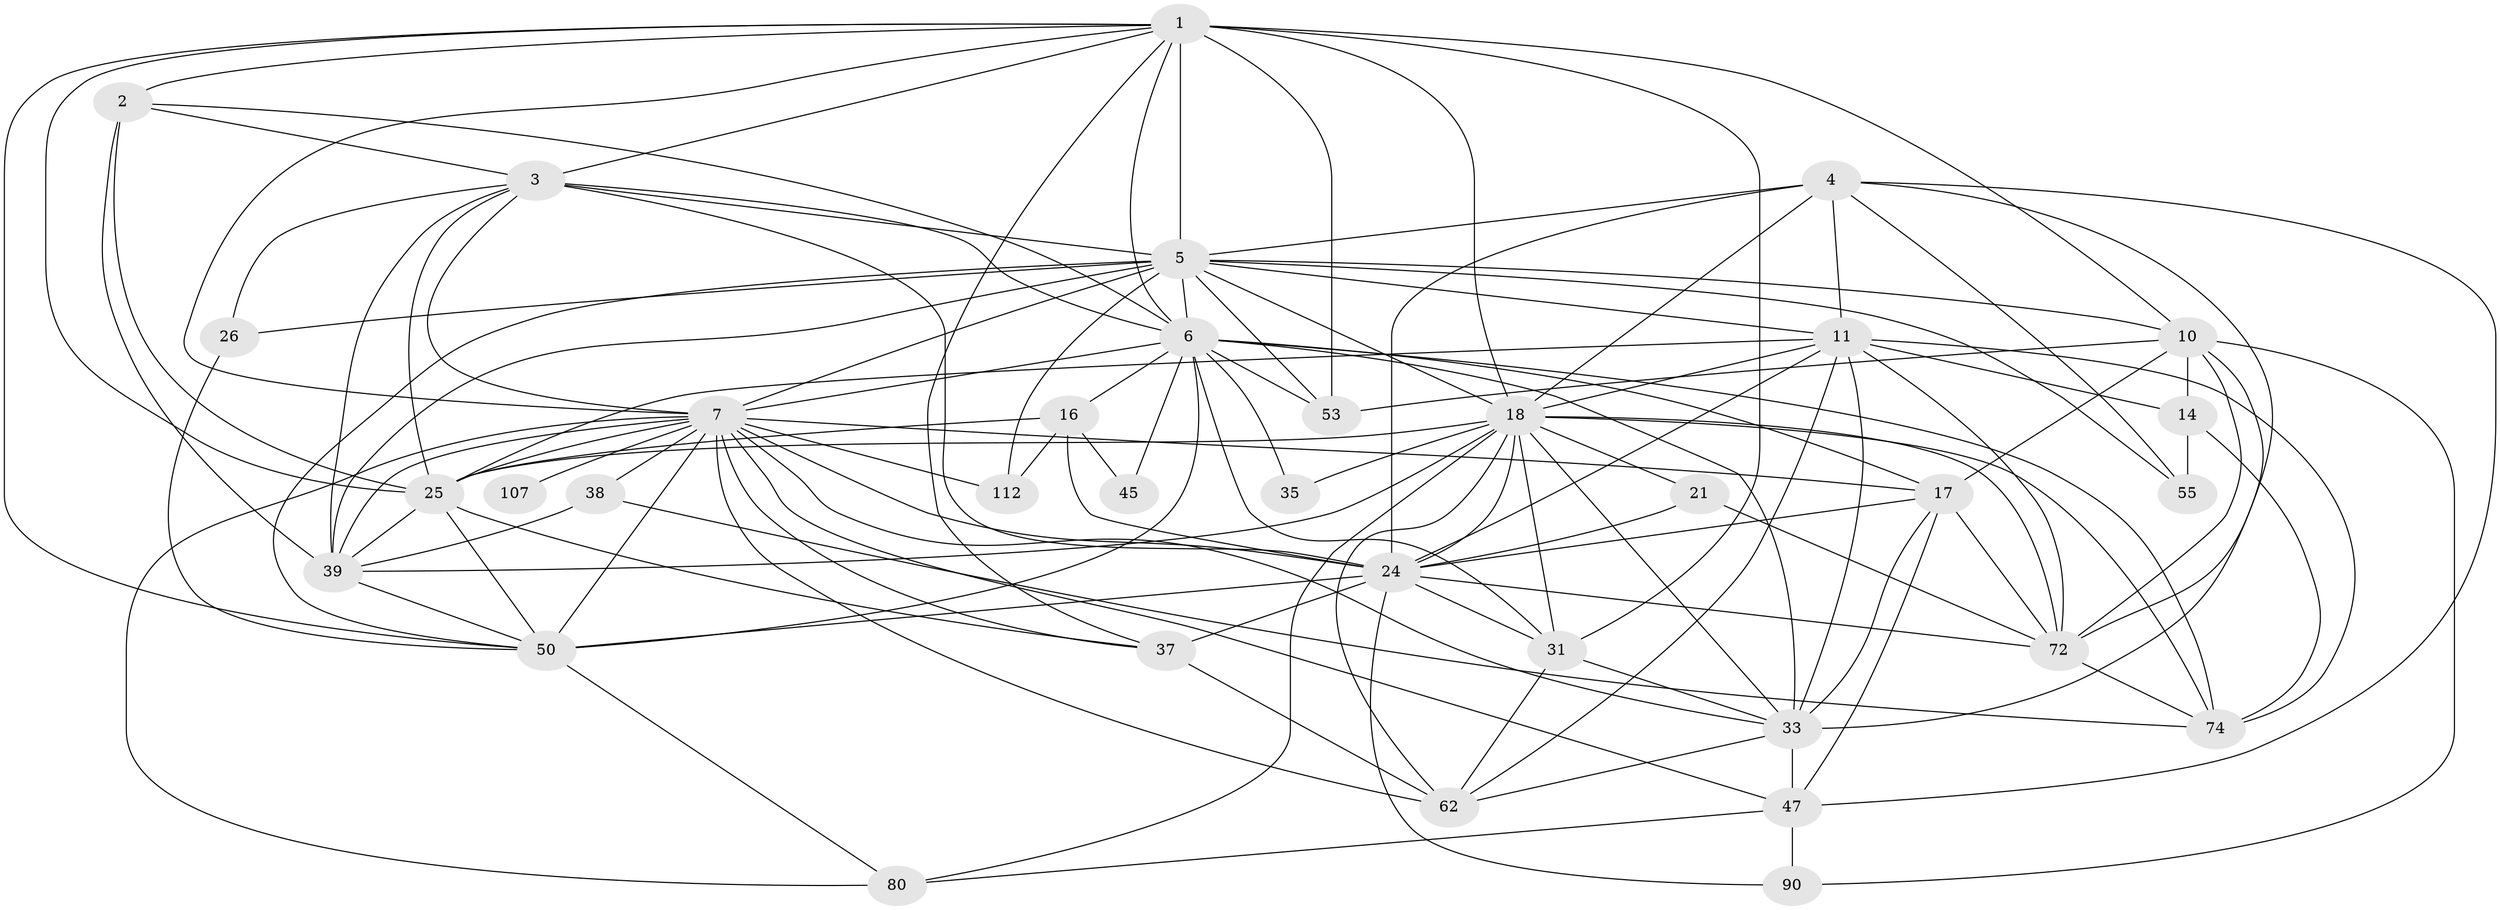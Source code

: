 // original degree distribution, {4: 0.28205128205128205, 3: 0.27350427350427353, 2: 0.1282051282051282, 5: 0.1794871794871795, 9: 0.008547008547008548, 7: 0.03418803418803419, 6: 0.08547008547008547, 8: 0.008547008547008548}
// Generated by graph-tools (version 1.1) at 2025/18/03/04/25 18:18:58]
// undirected, 35 vertices, 122 edges
graph export_dot {
graph [start="1"]
  node [color=gray90,style=filled];
  1 [super="+51+104+22+43"];
  2 [super="+99"];
  3 [super="+9+41"];
  4 [super="+8"];
  5 [super="+23+40+44"];
  6 [super="+30+42+20+60"];
  7 [super="+15+75+68+13"];
  10 [super="+12+54"];
  11 [super="+28+73"];
  14 [super="+34"];
  16 [super="+70"];
  17 [super="+57+91"];
  18 [super="+66+19"];
  21 [super="+111"];
  24 [super="+100+36+109"];
  25 [super="+49+114+84"];
  26;
  31 [super="+94+79"];
  33 [super="+82"];
  35;
  37 [super="+105"];
  38 [super="+95"];
  39 [super="+101+92"];
  45;
  47 [super="+115"];
  50 [super="+58+52+64+63+96"];
  53;
  55;
  62 [super="+65"];
  72;
  74 [super="+116+78"];
  80 [super="+93"];
  90;
  107;
  112;
  1 -- 2;
  1 -- 18;
  1 -- 53 [weight=3];
  1 -- 10;
  1 -- 37;
  1 -- 5;
  1 -- 3;
  1 -- 31 [weight=2];
  1 -- 6;
  1 -- 50;
  1 -- 7;
  1 -- 25;
  2 -- 3;
  2 -- 39;
  2 -- 25;
  2 -- 6;
  3 -- 24 [weight=2];
  3 -- 26;
  3 -- 39;
  3 -- 5;
  3 -- 25;
  3 -- 7;
  3 -- 6;
  4 -- 18;
  4 -- 5 [weight=2];
  4 -- 72;
  4 -- 11;
  4 -- 47;
  4 -- 55;
  4 -- 24;
  5 -- 10;
  5 -- 39 [weight=4];
  5 -- 11 [weight=2];
  5 -- 53 [weight=2];
  5 -- 55;
  5 -- 7;
  5 -- 112;
  5 -- 50 [weight=4];
  5 -- 18;
  5 -- 6;
  5 -- 26;
  6 -- 16;
  6 -- 33 [weight=2];
  6 -- 35;
  6 -- 7 [weight=3];
  6 -- 50 [weight=3];
  6 -- 74;
  6 -- 45;
  6 -- 53;
  6 -- 31;
  6 -- 17;
  7 -- 107 [weight=2];
  7 -- 112 [weight=2];
  7 -- 80;
  7 -- 50;
  7 -- 24;
  7 -- 62;
  7 -- 47;
  7 -- 33;
  7 -- 37;
  7 -- 39;
  7 -- 38 [weight=2];
  7 -- 25;
  7 -- 17;
  10 -- 72;
  10 -- 14;
  10 -- 17;
  10 -- 53;
  10 -- 90;
  10 -- 33;
  11 -- 33;
  11 -- 72;
  11 -- 25;
  11 -- 62;
  11 -- 24;
  11 -- 14;
  11 -- 74;
  11 -- 18;
  14 -- 74;
  14 -- 55;
  16 -- 24;
  16 -- 112;
  16 -- 45;
  16 -- 25;
  17 -- 72;
  17 -- 33;
  17 -- 24;
  17 -- 47;
  18 -- 24;
  18 -- 35;
  18 -- 80;
  18 -- 25;
  18 -- 31;
  18 -- 39;
  18 -- 33;
  18 -- 21;
  18 -- 72;
  18 -- 74;
  18 -- 62;
  21 -- 72;
  21 -- 24;
  24 -- 90;
  24 -- 50 [weight=3];
  24 -- 37;
  24 -- 72;
  24 -- 31;
  25 -- 37;
  25 -- 50;
  25 -- 39;
  26 -- 50;
  31 -- 33;
  31 -- 62;
  33 -- 47;
  33 -- 62;
  37 -- 62;
  38 -- 39;
  38 -- 74;
  39 -- 50;
  47 -- 80;
  47 -- 90;
  50 -- 80;
  72 -- 74;
}
